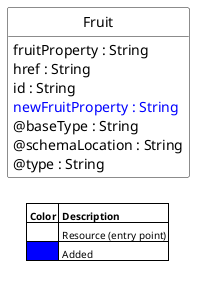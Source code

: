 @startuml
'
' Resource:  Fruit
' Source:    TMF888-YYY_Fruit-v5.0.0.oas.yaml
'
hide circle
hide methods
hide stereotype
show <<Enumeration>> stereotype
skinparam class {
   BorderColor<<Extension>> blue
   FontColor<<Extension>> blue
   backgroundColor<<Enumeration>> #E6F5F7
   backgroundColor<<Ref>> #FFFFE0
   backgroundColor<<Pivot>> #FFFFFFF
   backgroundColor<<Resource>> #FCF2E3
   backgroundColor<<SubResource>> #FFFFFFF
   backgroundColor<<SubResourceReference>> #FADADD
}

skinparam legend {
   borderRoundCorner 0
   borderColor red
   backgroundColor white
}

class Fruit  <<Pivot>> {
    fruitProperty : String
    href : String
    id : String
    <color:blue>newFruitProperty : String
    @baseType : String
    @schemaLocation : String
    @type : String
}




skinparam legendBackgroundColor #transparent
skinparam legendBorderColor #transparent

legend
   |= <size:10>Color |= <size:10>Description |
   | <#FFFFFFF> | <size:10>Resource (entry point) |
   | <#blue> | <size:10>Added |
endlegend

@enduml